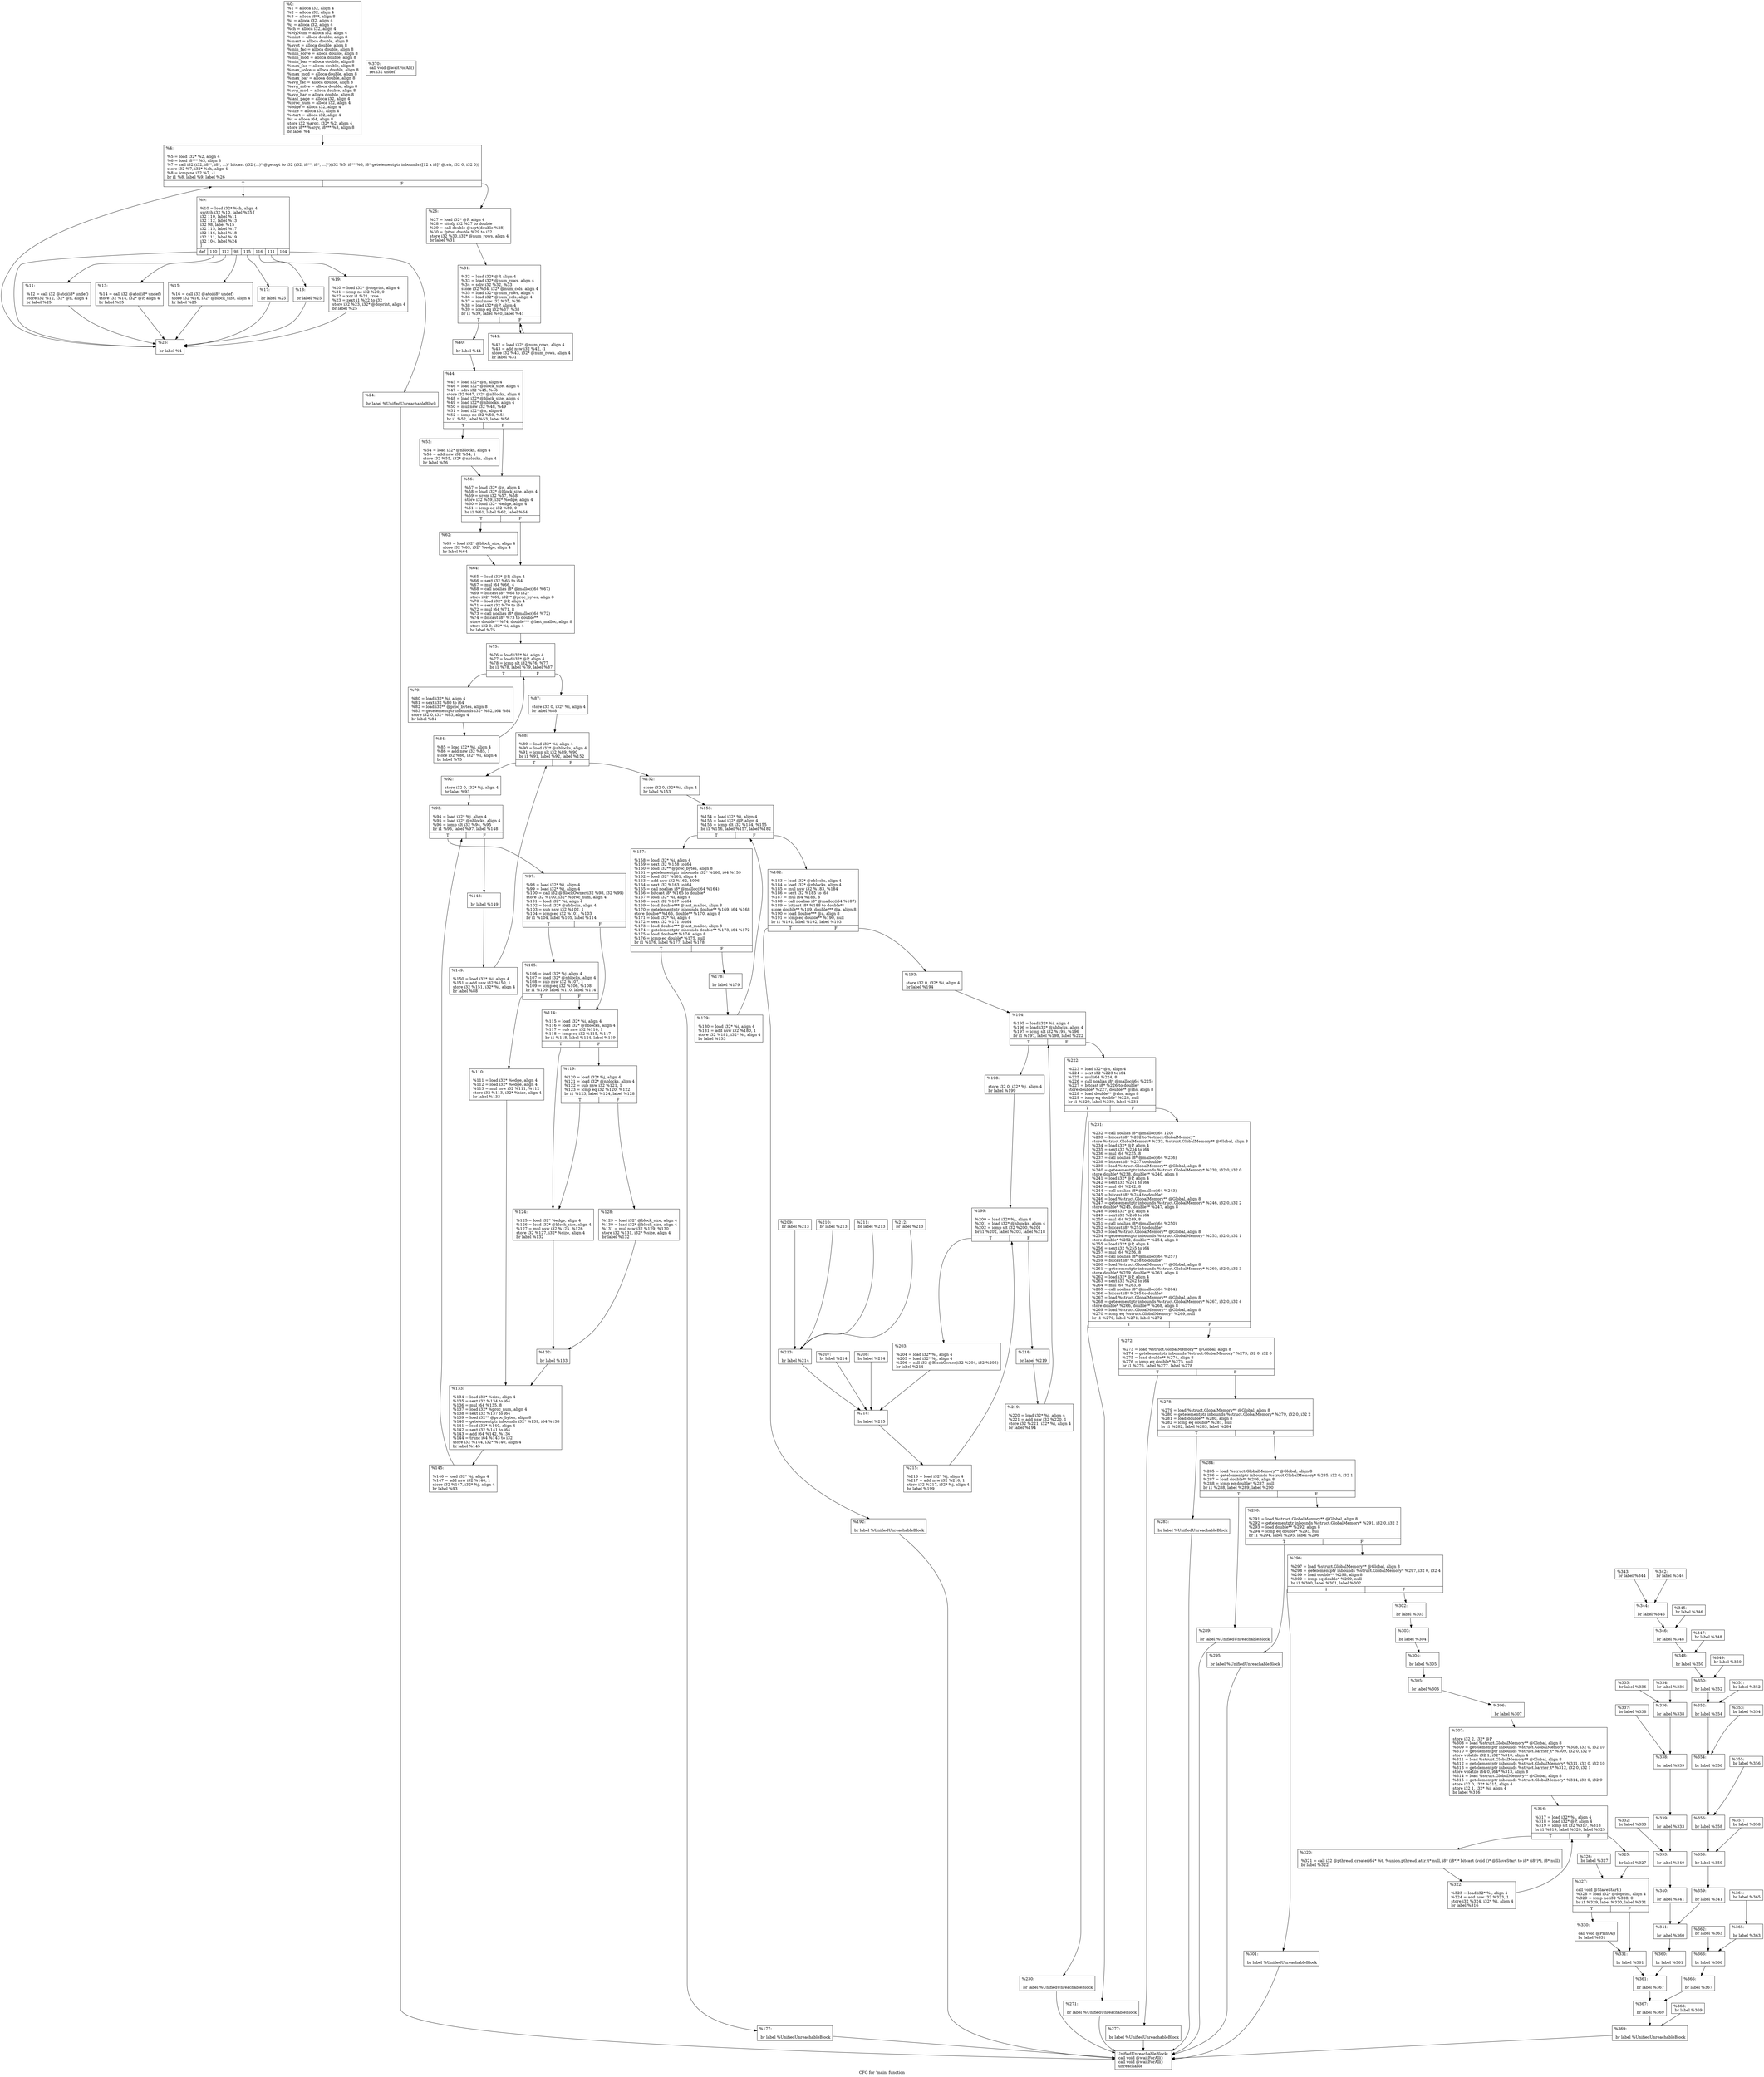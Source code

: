 digraph "CFG for 'main' function" {
	label="CFG for 'main' function";

	Node0x2b7e760 [shape=record,label="{%0:\l  %1 = alloca i32, align 4\l  %2 = alloca i32, align 4\l  %3 = alloca i8**, align 8\l  %i = alloca i32, align 4\l  %j = alloca i32, align 4\l  %ch = alloca i32, align 4\l  %MyNum = alloca i32, align 4\l  %mint = alloca double, align 8\l  %maxt = alloca double, align 8\l  %avgt = alloca double, align 8\l  %min_fac = alloca double, align 8\l  %min_solve = alloca double, align 8\l  %min_mod = alloca double, align 8\l  %min_bar = alloca double, align 8\l  %max_fac = alloca double, align 8\l  %max_solve = alloca double, align 8\l  %max_mod = alloca double, align 8\l  %max_bar = alloca double, align 8\l  %avg_fac = alloca double, align 8\l  %avg_solve = alloca double, align 8\l  %avg_mod = alloca double, align 8\l  %avg_bar = alloca double, align 8\l  %last_page = alloca i32, align 4\l  %proc_num = alloca i32, align 4\l  %edge = alloca i32, align 4\l  %size = alloca i32, align 4\l  %start = alloca i32, align 4\l  %t = alloca i64, align 8\l  store i32 %argc, i32* %2, align 4\l  store i8** %argv, i8*** %3, align 8\l  br label %4\l}"];
	Node0x2b7e760 -> Node0x2b7e7c0;
	Node0x2b7e7c0 [shape=record,label="{%4:\l\l  %5 = load i32* %2, align 4\l  %6 = load i8*** %3, align 8\l  %7 = call i32 (i32, i8**, i8*, ...)* bitcast (i32 (...)* @getopt to i32 (i32, i8**, i8*, ...)*)(i32 %5, i8** %6, i8* getelementptr inbounds ([12 x i8]* @.str, i32 0, i32 0))\l  store i32 %7, i32* %ch, align 4\l  %8 = icmp ne i32 %7, -1\l  br i1 %8, label %9, label %26\l|{<s0>T|<s1>F}}"];
	Node0x2b7e7c0:s0 -> Node0x2b76d80;
	Node0x2b7e7c0:s1 -> Node0x2b7b680;
	Node0x2b76d80 [shape=record,label="{%9:\l\l  %10 = load i32* %ch, align 4\l  switch i32 %10, label %25 [\l    i32 110, label %11\l    i32 112, label %13\l    i32 98, label %15\l    i32 115, label %17\l    i32 116, label %18\l    i32 111, label %19\l    i32 104, label %24\l  ]\l|{<s0>def|<s1>110|<s2>112|<s3>98|<s4>115|<s5>116|<s6>111|<s7>104}}"];
	Node0x2b76d80:s0 -> Node0x2b7b620;
	Node0x2b76d80:s1 -> Node0x2b76de0;
	Node0x2b76d80:s2 -> Node0x2b76e40;
	Node0x2b76d80:s3 -> Node0x2b76ea0;
	Node0x2b76d80:s4 -> Node0x2b76f00;
	Node0x2b76d80:s5 -> Node0x2b76f60;
	Node0x2b76d80:s6 -> Node0x2b7b560;
	Node0x2b76d80:s7 -> Node0x2b7b5c0;
	Node0x2b76de0 [shape=record,label="{%11:\l\l  %12 = call i32 @atoi(i8* undef)\l  store i32 %12, i32* @n, align 4\l  br label %25\l}"];
	Node0x2b76de0 -> Node0x2b7b620;
	Node0x2b76e40 [shape=record,label="{%13:\l\l  %14 = call i32 @atoi(i8* undef)\l  store i32 %14, i32* @P, align 4\l  br label %25\l}"];
	Node0x2b76e40 -> Node0x2b7b620;
	Node0x2b76ea0 [shape=record,label="{%15:\l\l  %16 = call i32 @atoi(i8* undef)\l  store i32 %16, i32* @block_size, align 4\l  br label %25\l}"];
	Node0x2b76ea0 -> Node0x2b7b620;
	Node0x2b76f00 [shape=record,label="{%17:\l\l  br label %25\l}"];
	Node0x2b76f00 -> Node0x2b7b620;
	Node0x2b76f60 [shape=record,label="{%18:\l\l  br label %25\l}"];
	Node0x2b76f60 -> Node0x2b7b620;
	Node0x2b7b560 [shape=record,label="{%19:\l\l  %20 = load i32* @doprint, align 4\l  %21 = icmp ne i32 %20, 0\l  %22 = xor i1 %21, true\l  %23 = zext i1 %22 to i32\l  store i32 %23, i32* @doprint, align 4\l  br label %25\l}"];
	Node0x2b7b560 -> Node0x2b7b620;
	Node0x2b7b5c0 [shape=record,label="{%24:\l\l  br label %UnifiedUnreachableBlock\l}"];
	Node0x2b7b5c0 -> Node0x2b8bd30;
	Node0x2b7b620 [shape=record,label="{%25:\l\l  br label %4\l}"];
	Node0x2b7b620 -> Node0x2b7e7c0;
	Node0x2b7b680 [shape=record,label="{%26:\l\l  %27 = load i32* @P, align 4\l  %28 = sitofp i32 %27 to double\l  %29 = call double @sqrt(double %28)\l  %30 = fptosi double %29 to i32\l  store i32 %30, i32* @num_rows, align 4\l  br label %31\l}"];
	Node0x2b7b680 -> Node0x2b7b6e0;
	Node0x2b7b6e0 [shape=record,label="{%31:\l\l  %32 = load i32* @P, align 4\l  %33 = load i32* @num_rows, align 4\l  %34 = sdiv i32 %32, %33\l  store i32 %34, i32* @num_cols, align 4\l  %35 = load i32* @num_rows, align 4\l  %36 = load i32* @num_cols, align 4\l  %37 = mul nsw i32 %35, %36\l  %38 = load i32* @P, align 4\l  %39 = icmp eq i32 %37, %38\l  br i1 %39, label %40, label %41\l|{<s0>T|<s1>F}}"];
	Node0x2b7b6e0:s0 -> Node0x2b7b740;
	Node0x2b7b6e0:s1 -> Node0x2b7b7a0;
	Node0x2b7b740 [shape=record,label="{%40:\l\l  br label %44\l}"];
	Node0x2b7b740 -> Node0x2b7b800;
	Node0x2b7b7a0 [shape=record,label="{%41:\l\l  %42 = load i32* @num_rows, align 4\l  %43 = add nsw i32 %42, -1\l  store i32 %43, i32* @num_rows, align 4\l  br label %31\l}"];
	Node0x2b7b7a0 -> Node0x2b7b6e0;
	Node0x2b7b800 [shape=record,label="{%44:\l\l  %45 = load i32* @n, align 4\l  %46 = load i32* @block_size, align 4\l  %47 = sdiv i32 %45, %46\l  store i32 %47, i32* @nblocks, align 4\l  %48 = load i32* @block_size, align 4\l  %49 = load i32* @nblocks, align 4\l  %50 = mul nsw i32 %48, %49\l  %51 = load i32* @n, align 4\l  %52 = icmp ne i32 %50, %51\l  br i1 %52, label %53, label %56\l|{<s0>T|<s1>F}}"];
	Node0x2b7b800:s0 -> Node0x2b7b860;
	Node0x2b7b800:s1 -> Node0x2b7b8c0;
	Node0x2b7b860 [shape=record,label="{%53:\l\l  %54 = load i32* @nblocks, align 4\l  %55 = add nsw i32 %54, 1\l  store i32 %55, i32* @nblocks, align 4\l  br label %56\l}"];
	Node0x2b7b860 -> Node0x2b7b8c0;
	Node0x2b7b8c0 [shape=record,label="{%56:\l\l  %57 = load i32* @n, align 4\l  %58 = load i32* @block_size, align 4\l  %59 = srem i32 %57, %58\l  store i32 %59, i32* %edge, align 4\l  %60 = load i32* %edge, align 4\l  %61 = icmp eq i32 %60, 0\l  br i1 %61, label %62, label %64\l|{<s0>T|<s1>F}}"];
	Node0x2b7b8c0:s0 -> Node0x2b89330;
	Node0x2b7b8c0:s1 -> Node0x2b89390;
	Node0x2b89330 [shape=record,label="{%62:\l\l  %63 = load i32* @block_size, align 4\l  store i32 %63, i32* %edge, align 4\l  br label %64\l}"];
	Node0x2b89330 -> Node0x2b89390;
	Node0x2b89390 [shape=record,label="{%64:\l\l  %65 = load i32* @P, align 4\l  %66 = sext i32 %65 to i64\l  %67 = mul i64 %66, 4\l  %68 = call noalias i8* @malloc(i64 %67)\l  %69 = bitcast i8* %68 to i32*\l  store i32* %69, i32** @proc_bytes, align 8\l  %70 = load i32* @P, align 4\l  %71 = sext i32 %70 to i64\l  %72 = mul i64 %71, 8\l  %73 = call noalias i8* @malloc(i64 %72)\l  %74 = bitcast i8* %73 to double**\l  store double** %74, double*** @last_malloc, align 8\l  store i32 0, i32* %i, align 4\l  br label %75\l}"];
	Node0x2b89390 -> Node0x2b893f0;
	Node0x2b893f0 [shape=record,label="{%75:\l\l  %76 = load i32* %i, align 4\l  %77 = load i32* @P, align 4\l  %78 = icmp slt i32 %76, %77\l  br i1 %78, label %79, label %87\l|{<s0>T|<s1>F}}"];
	Node0x2b893f0:s0 -> Node0x2b89450;
	Node0x2b893f0:s1 -> Node0x2b89510;
	Node0x2b89450 [shape=record,label="{%79:\l\l  %80 = load i32* %i, align 4\l  %81 = sext i32 %80 to i64\l  %82 = load i32** @proc_bytes, align 8\l  %83 = getelementptr inbounds i32* %82, i64 %81\l  store i32 0, i32* %83, align 4\l  br label %84\l}"];
	Node0x2b89450 -> Node0x2b894b0;
	Node0x2b894b0 [shape=record,label="{%84:\l\l  %85 = load i32* %i, align 4\l  %86 = add nsw i32 %85, 1\l  store i32 %86, i32* %i, align 4\l  br label %75\l}"];
	Node0x2b894b0 -> Node0x2b893f0;
	Node0x2b89510 [shape=record,label="{%87:\l\l  store i32 0, i32* %i, align 4\l  br label %88\l}"];
	Node0x2b89510 -> Node0x2b89570;
	Node0x2b89570 [shape=record,label="{%88:\l\l  %89 = load i32* %i, align 4\l  %90 = load i32* @nblocks, align 4\l  %91 = icmp slt i32 %89, %90\l  br i1 %91, label %92, label %152\l|{<s0>T|<s1>F}}"];
	Node0x2b89570:s0 -> Node0x2b895d0;
	Node0x2b89570:s1 -> Node0x2b89b10;
	Node0x2b895d0 [shape=record,label="{%92:\l\l  store i32 0, i32* %j, align 4\l  br label %93\l}"];
	Node0x2b895d0 -> Node0x2b89630;
	Node0x2b89630 [shape=record,label="{%93:\l\l  %94 = load i32* %j, align 4\l  %95 = load i32* @nblocks, align 4\l  %96 = icmp slt i32 %94, %95\l  br i1 %96, label %97, label %148\l|{<s0>T|<s1>F}}"];
	Node0x2b89630:s0 -> Node0x2b89690;
	Node0x2b89630:s1 -> Node0x2b89a50;
	Node0x2b89690 [shape=record,label="{%97:\l\l  %98 = load i32* %i, align 4\l  %99 = load i32* %j, align 4\l  %100 = call i32 @BlockOwner(i32 %98, i32 %99)\l  store i32 %100, i32* %proc_num, align 4\l  %101 = load i32* %i, align 4\l  %102 = load i32* @nblocks, align 4\l  %103 = sub nsw i32 %102, 1\l  %104 = icmp eq i32 %101, %103\l  br i1 %104, label %105, label %114\l|{<s0>T|<s1>F}}"];
	Node0x2b89690:s0 -> Node0x2b896f0;
	Node0x2b89690:s1 -> Node0x2b897b0;
	Node0x2b896f0 [shape=record,label="{%105:\l\l  %106 = load i32* %j, align 4\l  %107 = load i32* @nblocks, align 4\l  %108 = sub nsw i32 %107, 1\l  %109 = icmp eq i32 %106, %108\l  br i1 %109, label %110, label %114\l|{<s0>T|<s1>F}}"];
	Node0x2b896f0:s0 -> Node0x2b89750;
	Node0x2b896f0:s1 -> Node0x2b897b0;
	Node0x2b89750 [shape=record,label="{%110:\l\l  %111 = load i32* %edge, align 4\l  %112 = load i32* %edge, align 4\l  %113 = mul nsw i32 %111, %112\l  store i32 %113, i32* %size, align 4\l  br label %133\l}"];
	Node0x2b89750 -> Node0x2b89990;
	Node0x2b897b0 [shape=record,label="{%114:\l\l  %115 = load i32* %i, align 4\l  %116 = load i32* @nblocks, align 4\l  %117 = sub nsw i32 %116, 1\l  %118 = icmp eq i32 %115, %117\l  br i1 %118, label %124, label %119\l|{<s0>T|<s1>F}}"];
	Node0x2b897b0:s0 -> Node0x2b89870;
	Node0x2b897b0:s1 -> Node0x2b89810;
	Node0x2b89810 [shape=record,label="{%119:\l\l  %120 = load i32* %j, align 4\l  %121 = load i32* @nblocks, align 4\l  %122 = sub nsw i32 %121, 1\l  %123 = icmp eq i32 %120, %122\l  br i1 %123, label %124, label %128\l|{<s0>T|<s1>F}}"];
	Node0x2b89810:s0 -> Node0x2b89870;
	Node0x2b89810:s1 -> Node0x2b898d0;
	Node0x2b89870 [shape=record,label="{%124:\l\l  %125 = load i32* %edge, align 4\l  %126 = load i32* @block_size, align 4\l  %127 = mul nsw i32 %125, %126\l  store i32 %127, i32* %size, align 4\l  br label %132\l}"];
	Node0x2b89870 -> Node0x2b89930;
	Node0x2b898d0 [shape=record,label="{%128:\l\l  %129 = load i32* @block_size, align 4\l  %130 = load i32* @block_size, align 4\l  %131 = mul nsw i32 %129, %130\l  store i32 %131, i32* %size, align 4\l  br label %132\l}"];
	Node0x2b898d0 -> Node0x2b89930;
	Node0x2b89930 [shape=record,label="{%132:\l\l  br label %133\l}"];
	Node0x2b89930 -> Node0x2b89990;
	Node0x2b89990 [shape=record,label="{%133:\l\l  %134 = load i32* %size, align 4\l  %135 = sext i32 %134 to i64\l  %136 = mul i64 %135, 8\l  %137 = load i32* %proc_num, align 4\l  %138 = sext i32 %137 to i64\l  %139 = load i32** @proc_bytes, align 8\l  %140 = getelementptr inbounds i32* %139, i64 %138\l  %141 = load i32* %140, align 4\l  %142 = sext i32 %141 to i64\l  %143 = add i64 %142, %136\l  %144 = trunc i64 %143 to i32\l  store i32 %144, i32* %140, align 4\l  br label %145\l}"];
	Node0x2b89990 -> Node0x2b899f0;
	Node0x2b899f0 [shape=record,label="{%145:\l\l  %146 = load i32* %j, align 4\l  %147 = add nsw i32 %146, 1\l  store i32 %147, i32* %j, align 4\l  br label %93\l}"];
	Node0x2b899f0 -> Node0x2b89630;
	Node0x2b89a50 [shape=record,label="{%148:\l\l  br label %149\l}"];
	Node0x2b89a50 -> Node0x2b89ab0;
	Node0x2b89ab0 [shape=record,label="{%149:\l\l  %150 = load i32* %i, align 4\l  %151 = add nsw i32 %150, 1\l  store i32 %151, i32* %i, align 4\l  br label %88\l}"];
	Node0x2b89ab0 -> Node0x2b89570;
	Node0x2b89b10 [shape=record,label="{%152:\l\l  store i32 0, i32* %i, align 4\l  br label %153\l}"];
	Node0x2b89b10 -> Node0x2b89b70;
	Node0x2b89b70 [shape=record,label="{%153:\l\l  %154 = load i32* %i, align 4\l  %155 = load i32* @P, align 4\l  %156 = icmp slt i32 %154, %155\l  br i1 %156, label %157, label %182\l|{<s0>T|<s1>F}}"];
	Node0x2b89b70:s0 -> Node0x2b89bd0;
	Node0x2b89b70:s1 -> Node0x2b89d50;
	Node0x2b89bd0 [shape=record,label="{%157:\l\l  %158 = load i32* %i, align 4\l  %159 = sext i32 %158 to i64\l  %160 = load i32** @proc_bytes, align 8\l  %161 = getelementptr inbounds i32* %160, i64 %159\l  %162 = load i32* %161, align 4\l  %163 = add nsw i32 %162, 4096\l  %164 = sext i32 %163 to i64\l  %165 = call noalias i8* @malloc(i64 %164)\l  %166 = bitcast i8* %165 to double*\l  %167 = load i32* %i, align 4\l  %168 = sext i32 %167 to i64\l  %169 = load double*** @last_malloc, align 8\l  %170 = getelementptr inbounds double** %169, i64 %168\l  store double* %166, double** %170, align 8\l  %171 = load i32* %i, align 4\l  %172 = sext i32 %171 to i64\l  %173 = load double*** @last_malloc, align 8\l  %174 = getelementptr inbounds double** %173, i64 %172\l  %175 = load double** %174, align 8\l  %176 = icmp eq double* %175, null\l  br i1 %176, label %177, label %178\l|{<s0>T|<s1>F}}"];
	Node0x2b89bd0:s0 -> Node0x2b89c30;
	Node0x2b89bd0:s1 -> Node0x2b89c90;
	Node0x2b89c30 [shape=record,label="{%177:\l\l  br label %UnifiedUnreachableBlock\l}"];
	Node0x2b89c30 -> Node0x2b8bd30;
	Node0x2b89c90 [shape=record,label="{%178:\l\l  br label %179\l}"];
	Node0x2b89c90 -> Node0x2b89cf0;
	Node0x2b89cf0 [shape=record,label="{%179:\l\l  %180 = load i32* %i, align 4\l  %181 = add nsw i32 %180, 1\l  store i32 %181, i32* %i, align 4\l  br label %153\l}"];
	Node0x2b89cf0 -> Node0x2b89b70;
	Node0x2b89d50 [shape=record,label="{%182:\l\l  %183 = load i32* @nblocks, align 4\l  %184 = load i32* @nblocks, align 4\l  %185 = mul nsw i32 %183, %184\l  %186 = sext i32 %185 to i64\l  %187 = mul i64 %186, 8\l  %188 = call noalias i8* @malloc(i64 %187)\l  %189 = bitcast i8* %188 to double**\l  store double** %189, double*** @a, align 8\l  %190 = load double*** @a, align 8\l  %191 = icmp eq double** %190, null\l  br i1 %191, label %192, label %193\l|{<s0>T|<s1>F}}"];
	Node0x2b89d50:s0 -> Node0x2b89db0;
	Node0x2b89d50:s1 -> Node0x2b89e10;
	Node0x2b89db0 [shape=record,label="{%192:\l\l  br label %UnifiedUnreachableBlock\l}"];
	Node0x2b89db0 -> Node0x2b8bd30;
	Node0x2b89e10 [shape=record,label="{%193:\l\l  store i32 0, i32* %i, align 4\l  br label %194\l}"];
	Node0x2b89e10 -> Node0x2b89e70;
	Node0x2b89e70 [shape=record,label="{%194:\l\l  %195 = load i32* %i, align 4\l  %196 = load i32* @nblocks, align 4\l  %197 = icmp slt i32 %195, %196\l  br i1 %197, label %198, label %222\l|{<s0>T|<s1>F}}"];
	Node0x2b89e70:s0 -> Node0x2b89ed0;
	Node0x2b89e70:s1 -> Node0x2b8a410;
	Node0x2b89ed0 [shape=record,label="{%198:\l\l  store i32 0, i32* %j, align 4\l  br label %199\l}"];
	Node0x2b89ed0 -> Node0x2b89f30;
	Node0x2b89f30 [shape=record,label="{%199:\l\l  %200 = load i32* %j, align 4\l  %201 = load i32* @nblocks, align 4\l  %202 = icmp slt i32 %200, %201\l  br i1 %202, label %203, label %218\l|{<s0>T|<s1>F}}"];
	Node0x2b89f30:s0 -> Node0x2b89f90;
	Node0x2b89f30:s1 -> Node0x2b8a350;
	Node0x2b89f90 [shape=record,label="{%203:\l\l  %204 = load i32* %i, align 4\l  %205 = load i32* %j, align 4\l  %206 = call i32 @BlockOwner(i32 %204, i32 %205)\l  br label %214\l}"];
	Node0x2b89f90 -> Node0x2b8a290;
	Node0x2b89ff0 [shape=record,label="{%207:                                                  \l  br label %214\l}"];
	Node0x2b89ff0 -> Node0x2b8a290;
	Node0x2b8a050 [shape=record,label="{%208:                                                  \l  br label %214\l}"];
	Node0x2b8a050 -> Node0x2b8a290;
	Node0x2b8a0b0 [shape=record,label="{%209:                                                  \l  br label %213\l}"];
	Node0x2b8a0b0 -> Node0x2b8a230;
	Node0x2b8a110 [shape=record,label="{%210:                                                  \l  br label %213\l}"];
	Node0x2b8a110 -> Node0x2b8a230;
	Node0x2b8a170 [shape=record,label="{%211:                                                  \l  br label %213\l}"];
	Node0x2b8a170 -> Node0x2b8a230;
	Node0x2b8a1d0 [shape=record,label="{%212:                                                  \l  br label %213\l}"];
	Node0x2b8a1d0 -> Node0x2b8a230;
	Node0x2b8a230 [shape=record,label="{%213:\l\l  br label %214\l}"];
	Node0x2b8a230 -> Node0x2b8a290;
	Node0x2b8a290 [shape=record,label="{%214:\l\l  br label %215\l}"];
	Node0x2b8a290 -> Node0x2b8a2f0;
	Node0x2b8a2f0 [shape=record,label="{%215:\l\l  %216 = load i32* %j, align 4\l  %217 = add nsw i32 %216, 1\l  store i32 %217, i32* %j, align 4\l  br label %199\l}"];
	Node0x2b8a2f0 -> Node0x2b89f30;
	Node0x2b8a350 [shape=record,label="{%218:\l\l  br label %219\l}"];
	Node0x2b8a350 -> Node0x2b8a3b0;
	Node0x2b8a3b0 [shape=record,label="{%219:\l\l  %220 = load i32* %i, align 4\l  %221 = add nsw i32 %220, 1\l  store i32 %221, i32* %i, align 4\l  br label %194\l}"];
	Node0x2b8a3b0 -> Node0x2b89e70;
	Node0x2b8a410 [shape=record,label="{%222:\l\l  %223 = load i32* @n, align 4\l  %224 = sext i32 %223 to i64\l  %225 = mul i64 %224, 8\l  %226 = call noalias i8* @malloc(i64 %225)\l  %227 = bitcast i8* %226 to double*\l  store double* %227, double** @rhs, align 8\l  %228 = load double** @rhs, align 8\l  %229 = icmp eq double* %228, null\l  br i1 %229, label %230, label %231\l|{<s0>T|<s1>F}}"];
	Node0x2b8a410:s0 -> Node0x2b8a470;
	Node0x2b8a410:s1 -> Node0x2b8a4d0;
	Node0x2b8a470 [shape=record,label="{%230:\l\l  br label %UnifiedUnreachableBlock\l}"];
	Node0x2b8a470 -> Node0x2b8bd30;
	Node0x2b8a4d0 [shape=record,label="{%231:\l\l  %232 = call noalias i8* @malloc(i64 120)\l  %233 = bitcast i8* %232 to %struct.GlobalMemory*\l  store %struct.GlobalMemory* %233, %struct.GlobalMemory** @Global, align 8\l  %234 = load i32* @P, align 4\l  %235 = sext i32 %234 to i64\l  %236 = mul i64 %235, 8\l  %237 = call noalias i8* @malloc(i64 %236)\l  %238 = bitcast i8* %237 to double*\l  %239 = load %struct.GlobalMemory** @Global, align 8\l  %240 = getelementptr inbounds %struct.GlobalMemory* %239, i32 0, i32 0\l  store double* %238, double** %240, align 8\l  %241 = load i32* @P, align 4\l  %242 = sext i32 %241 to i64\l  %243 = mul i64 %242, 8\l  %244 = call noalias i8* @malloc(i64 %243)\l  %245 = bitcast i8* %244 to double*\l  %246 = load %struct.GlobalMemory** @Global, align 8\l  %247 = getelementptr inbounds %struct.GlobalMemory* %246, i32 0, i32 2\l  store double* %245, double** %247, align 8\l  %248 = load i32* @P, align 4\l  %249 = sext i32 %248 to i64\l  %250 = mul i64 %249, 8\l  %251 = call noalias i8* @malloc(i64 %250)\l  %252 = bitcast i8* %251 to double*\l  %253 = load %struct.GlobalMemory** @Global, align 8\l  %254 = getelementptr inbounds %struct.GlobalMemory* %253, i32 0, i32 1\l  store double* %252, double** %254, align 8\l  %255 = load i32* @P, align 4\l  %256 = sext i32 %255 to i64\l  %257 = mul i64 %256, 8\l  %258 = call noalias i8* @malloc(i64 %257)\l  %259 = bitcast i8* %258 to double*\l  %260 = load %struct.GlobalMemory** @Global, align 8\l  %261 = getelementptr inbounds %struct.GlobalMemory* %260, i32 0, i32 3\l  store double* %259, double** %261, align 8\l  %262 = load i32* @P, align 4\l  %263 = sext i32 %262 to i64\l  %264 = mul i64 %263, 8\l  %265 = call noalias i8* @malloc(i64 %264)\l  %266 = bitcast i8* %265 to double*\l  %267 = load %struct.GlobalMemory** @Global, align 8\l  %268 = getelementptr inbounds %struct.GlobalMemory* %267, i32 0, i32 4\l  store double* %266, double** %268, align 8\l  %269 = load %struct.GlobalMemory** @Global, align 8\l  %270 = icmp eq %struct.GlobalMemory* %269, null\l  br i1 %270, label %271, label %272\l|{<s0>T|<s1>F}}"];
	Node0x2b8a4d0:s0 -> Node0x2b8a530;
	Node0x2b8a4d0:s1 -> Node0x2b8a590;
	Node0x2b8a530 [shape=record,label="{%271:\l\l  br label %UnifiedUnreachableBlock\l}"];
	Node0x2b8a530 -> Node0x2b8bd30;
	Node0x2b8a590 [shape=record,label="{%272:\l\l  %273 = load %struct.GlobalMemory** @Global, align 8\l  %274 = getelementptr inbounds %struct.GlobalMemory* %273, i32 0, i32 0\l  %275 = load double** %274, align 8\l  %276 = icmp eq double* %275, null\l  br i1 %276, label %277, label %278\l|{<s0>T|<s1>F}}"];
	Node0x2b8a590:s0 -> Node0x2b8a5f0;
	Node0x2b8a590:s1 -> Node0x2b8a650;
	Node0x2b8a5f0 [shape=record,label="{%277:\l\l  br label %UnifiedUnreachableBlock\l}"];
	Node0x2b8a5f0 -> Node0x2b8bd30;
	Node0x2b8a650 [shape=record,label="{%278:\l\l  %279 = load %struct.GlobalMemory** @Global, align 8\l  %280 = getelementptr inbounds %struct.GlobalMemory* %279, i32 0, i32 2\l  %281 = load double** %280, align 8\l  %282 = icmp eq double* %281, null\l  br i1 %282, label %283, label %284\l|{<s0>T|<s1>F}}"];
	Node0x2b8a650:s0 -> Node0x2b8a6b0;
	Node0x2b8a650:s1 -> Node0x2b8a710;
	Node0x2b8a6b0 [shape=record,label="{%283:\l\l  br label %UnifiedUnreachableBlock\l}"];
	Node0x2b8a6b0 -> Node0x2b8bd30;
	Node0x2b8a710 [shape=record,label="{%284:\l\l  %285 = load %struct.GlobalMemory** @Global, align 8\l  %286 = getelementptr inbounds %struct.GlobalMemory* %285, i32 0, i32 1\l  %287 = load double** %286, align 8\l  %288 = icmp eq double* %287, null\l  br i1 %288, label %289, label %290\l|{<s0>T|<s1>F}}"];
	Node0x2b8a710:s0 -> Node0x2b8a770;
	Node0x2b8a710:s1 -> Node0x2b8a7d0;
	Node0x2b8a770 [shape=record,label="{%289:\l\l  br label %UnifiedUnreachableBlock\l}"];
	Node0x2b8a770 -> Node0x2b8bd30;
	Node0x2b8a7d0 [shape=record,label="{%290:\l\l  %291 = load %struct.GlobalMemory** @Global, align 8\l  %292 = getelementptr inbounds %struct.GlobalMemory* %291, i32 0, i32 3\l  %293 = load double** %292, align 8\l  %294 = icmp eq double* %293, null\l  br i1 %294, label %295, label %296\l|{<s0>T|<s1>F}}"];
	Node0x2b8a7d0:s0 -> Node0x2b8a830;
	Node0x2b8a7d0:s1 -> Node0x2b8a890;
	Node0x2b8a830 [shape=record,label="{%295:\l\l  br label %UnifiedUnreachableBlock\l}"];
	Node0x2b8a830 -> Node0x2b8bd30;
	Node0x2b8a890 [shape=record,label="{%296:\l\l  %297 = load %struct.GlobalMemory** @Global, align 8\l  %298 = getelementptr inbounds %struct.GlobalMemory* %297, i32 0, i32 4\l  %299 = load double** %298, align 8\l  %300 = icmp eq double* %299, null\l  br i1 %300, label %301, label %302\l|{<s0>T|<s1>F}}"];
	Node0x2b8a890:s0 -> Node0x2b8a8f0;
	Node0x2b8a890:s1 -> Node0x2b8a950;
	Node0x2b8a8f0 [shape=record,label="{%301:\l\l  br label %UnifiedUnreachableBlock\l}"];
	Node0x2b8a8f0 -> Node0x2b8bd30;
	Node0x2b8a950 [shape=record,label="{%302:\l\l  br label %303\l}"];
	Node0x2b8a950 -> Node0x2b8a9b0;
	Node0x2b8a9b0 [shape=record,label="{%303:\l\l  br label %304\l}"];
	Node0x2b8a9b0 -> Node0x2b8aa10;
	Node0x2b8aa10 [shape=record,label="{%304:\l\l  br label %305\l}"];
	Node0x2b8aa10 -> Node0x2b8aa70;
	Node0x2b8aa70 [shape=record,label="{%305:\l\l  br label %306\l}"];
	Node0x2b8aa70 -> Node0x2b8aad0;
	Node0x2b8aad0 [shape=record,label="{%306:\l\l  br label %307\l}"];
	Node0x2b8aad0 -> Node0x2b8ab30;
	Node0x2b8ab30 [shape=record,label="{%307:\l\l  store i32 2, i32* @P\l  %308 = load %struct.GlobalMemory** @Global, align 8\l  %309 = getelementptr inbounds %struct.GlobalMemory* %308, i32 0, i32 10\l  %310 = getelementptr inbounds %struct.barrier_t* %309, i32 0, i32 0\l  store volatile i32 1, i32* %310, align 4\l  %311 = load %struct.GlobalMemory** @Global, align 8\l  %312 = getelementptr inbounds %struct.GlobalMemory* %311, i32 0, i32 10\l  %313 = getelementptr inbounds %struct.barrier_t* %312, i32 0, i32 1\l  store volatile i64 0, i64* %313, align 8\l  %314 = load %struct.GlobalMemory** @Global, align 8\l  %315 = getelementptr inbounds %struct.GlobalMemory* %314, i32 0, i32 9\l  store i32 0, i32* %315, align 4\l  store i32 1, i32* %i, align 4\l  br label %316\l}"];
	Node0x2b8ab30 -> Node0x2b8ab90;
	Node0x2b8ab90 [shape=record,label="{%316:\l\l  %317 = load i32* %i, align 4\l  %318 = load i32* @P, align 4\l  %319 = icmp slt i32 %317, %318\l  br i1 %319, label %320, label %325\l|{<s0>T|<s1>F}}"];
	Node0x2b8ab90:s0 -> Node0x2b8abf0;
	Node0x2b8ab90:s1 -> Node0x2b8acb0;
	Node0x2b8abf0 [shape=record,label="{%320:\l\l  %321 = call i32 @pthread_create(i64* %t, %union.pthread_attr_t* null, i8* (i8*)* bitcast (void ()* @SlaveStart to i8* (i8*)*), i8* null)\l  br label %322\l}"];
	Node0x2b8abf0 -> Node0x2b8ac50;
	Node0x2b8ac50 [shape=record,label="{%322:\l\l  %323 = load i32* %i, align 4\l  %324 = add nsw i32 %323, 1\l  store i32 %324, i32* %i, align 4\l  br label %316\l}"];
	Node0x2b8ac50 -> Node0x2b8ab90;
	Node0x2b8acb0 [shape=record,label="{%325:\l\l  br label %327\l}"];
	Node0x2b8acb0 -> Node0x2b8ad70;
	Node0x2b8ad10 [shape=record,label="{%326:                                                  \l  br label %327\l}"];
	Node0x2b8ad10 -> Node0x2b8ad70;
	Node0x2b8ad70 [shape=record,label="{%327:\l\l  call void @SlaveStart()\l  %328 = load i32* @doprint, align 4\l  %329 = icmp ne i32 %328, 0\l  br i1 %329, label %330, label %331\l|{<s0>T|<s1>F}}"];
	Node0x2b8ad70:s0 -> Node0x2b8add0;
	Node0x2b8ad70:s1 -> Node0x2b8ae30;
	Node0x2b8add0 [shape=record,label="{%330:\l\l  call void @PrintA()\l  br label %331\l}"];
	Node0x2b8add0 -> Node0x2b8ae30;
	Node0x2b8ae30 [shape=record,label="{%331:\l\l  br label %361\l}"];
	Node0x2b8ae30 -> Node0x2b8b970;
	Node0x2b8ae90 [shape=record,label="{%332:                                                  \l  br label %333\l}"];
	Node0x2b8ae90 -> Node0x2b8aef0;
	Node0x2b8aef0 [shape=record,label="{%333:\l\l  br label %340\l}"];
	Node0x2b8aef0 -> Node0x2b8b190;
	Node0x2b8af50 [shape=record,label="{%334:                                                  \l  br label %336\l}"];
	Node0x2b8af50 -> Node0x2b8b010;
	Node0x2b8afb0 [shape=record,label="{%335:                                                  \l  br label %336\l}"];
	Node0x2b8afb0 -> Node0x2b8b010;
	Node0x2b8b010 [shape=record,label="{%336:\l\l  br label %338\l}"];
	Node0x2b8b010 -> Node0x2b8b0d0;
	Node0x2b8b070 [shape=record,label="{%337:                                                  \l  br label %338\l}"];
	Node0x2b8b070 -> Node0x2b8b0d0;
	Node0x2b8b0d0 [shape=record,label="{%338:\l\l  br label %339\l}"];
	Node0x2b8b0d0 -> Node0x2b8b130;
	Node0x2b8b130 [shape=record,label="{%339:\l\l  br label %333\l}"];
	Node0x2b8b130 -> Node0x2b8aef0;
	Node0x2b8b190 [shape=record,label="{%340:\l\l  br label %341\l}"];
	Node0x2b8b190 -> Node0x2b8b1f0;
	Node0x2b8b1f0 [shape=record,label="{%341:\l\l  br label %360\l}"];
	Node0x2b8b1f0 -> Node0x2b8b910;
	Node0x2b8b250 [shape=record,label="{%342:                                                  \l  br label %344\l}"];
	Node0x2b8b250 -> Node0x2b8b310;
	Node0x2b8b2b0 [shape=record,label="{%343:                                                  \l  br label %344\l}"];
	Node0x2b8b2b0 -> Node0x2b8b310;
	Node0x2b8b310 [shape=record,label="{%344:\l\l  br label %346\l}"];
	Node0x2b8b310 -> Node0x2b8b3d0;
	Node0x2b8b370 [shape=record,label="{%345:                                                  \l  br label %346\l}"];
	Node0x2b8b370 -> Node0x2b8b3d0;
	Node0x2b8b3d0 [shape=record,label="{%346:\l\l  br label %348\l}"];
	Node0x2b8b3d0 -> Node0x2b8b490;
	Node0x2b8b430 [shape=record,label="{%347:                                                  \l  br label %348\l}"];
	Node0x2b8b430 -> Node0x2b8b490;
	Node0x2b8b490 [shape=record,label="{%348:\l\l  br label %350\l}"];
	Node0x2b8b490 -> Node0x2b8b550;
	Node0x2b8b4f0 [shape=record,label="{%349:                                                  \l  br label %350\l}"];
	Node0x2b8b4f0 -> Node0x2b8b550;
	Node0x2b8b550 [shape=record,label="{%350:\l\l  br label %352\l}"];
	Node0x2b8b550 -> Node0x2b8b610;
	Node0x2b8b5b0 [shape=record,label="{%351:                                                  \l  br label %352\l}"];
	Node0x2b8b5b0 -> Node0x2b8b610;
	Node0x2b8b610 [shape=record,label="{%352:\l\l  br label %354\l}"];
	Node0x2b8b610 -> Node0x2b8b6d0;
	Node0x2b8b670 [shape=record,label="{%353:                                                  \l  br label %354\l}"];
	Node0x2b8b670 -> Node0x2b8b6d0;
	Node0x2b8b6d0 [shape=record,label="{%354:\l\l  br label %356\l}"];
	Node0x2b8b6d0 -> Node0x2b8b790;
	Node0x2b8b730 [shape=record,label="{%355:                                                  \l  br label %356\l}"];
	Node0x2b8b730 -> Node0x2b8b790;
	Node0x2b8b790 [shape=record,label="{%356:\l\l  br label %358\l}"];
	Node0x2b8b790 -> Node0x2b8b850;
	Node0x2b8b7f0 [shape=record,label="{%357:                                                  \l  br label %358\l}"];
	Node0x2b8b7f0 -> Node0x2b8b850;
	Node0x2b8b850 [shape=record,label="{%358:\l\l  br label %359\l}"];
	Node0x2b8b850 -> Node0x2b8b8b0;
	Node0x2b8b8b0 [shape=record,label="{%359:\l\l  br label %341\l}"];
	Node0x2b8b8b0 -> Node0x2b8b1f0;
	Node0x2b8b910 [shape=record,label="{%360:\l\l  br label %361\l}"];
	Node0x2b8b910 -> Node0x2b8b970;
	Node0x2b8b970 [shape=record,label="{%361:\l\l  br label %367\l}"];
	Node0x2b8b970 -> Node0x2b8bbb0;
	Node0x2b8b9d0 [shape=record,label="{%362:                                                  \l  br label %363\l}"];
	Node0x2b8b9d0 -> Node0x2b8ba30;
	Node0x2b8ba30 [shape=record,label="{%363:\l\l  br label %366\l}"];
	Node0x2b8ba30 -> Node0x2b8bb50;
	Node0x2b8ba90 [shape=record,label="{%364:                                                  \l  br label %365\l}"];
	Node0x2b8ba90 -> Node0x2b8baf0;
	Node0x2b8baf0 [shape=record,label="{%365:\l\l  br label %363\l}"];
	Node0x2b8baf0 -> Node0x2b8ba30;
	Node0x2b8bb50 [shape=record,label="{%366:\l\l  br label %367\l}"];
	Node0x2b8bb50 -> Node0x2b8bbb0;
	Node0x2b8bbb0 [shape=record,label="{%367:\l\l  br label %369\l}"];
	Node0x2b8bbb0 -> Node0x2b8bc70;
	Node0x2b8bc10 [shape=record,label="{%368:                                                  \l  br label %369\l}"];
	Node0x2b8bc10 -> Node0x2b8bc70;
	Node0x2b8bc70 [shape=record,label="{%369:\l\l  br label %UnifiedUnreachableBlock\l}"];
	Node0x2b8bc70 -> Node0x2b8bd30;
	Node0x2b8bcd0 [shape=record,label="{%370:                                                  \l  call void @waitForAll()\l  ret i32 undef\l}"];
	Node0x2b8bd30 [shape=record,label="{UnifiedUnreachableBlock:                          \l  call void @waitForAll()\l  call void @waitForAll()\l  unreachable\l}"];
}
